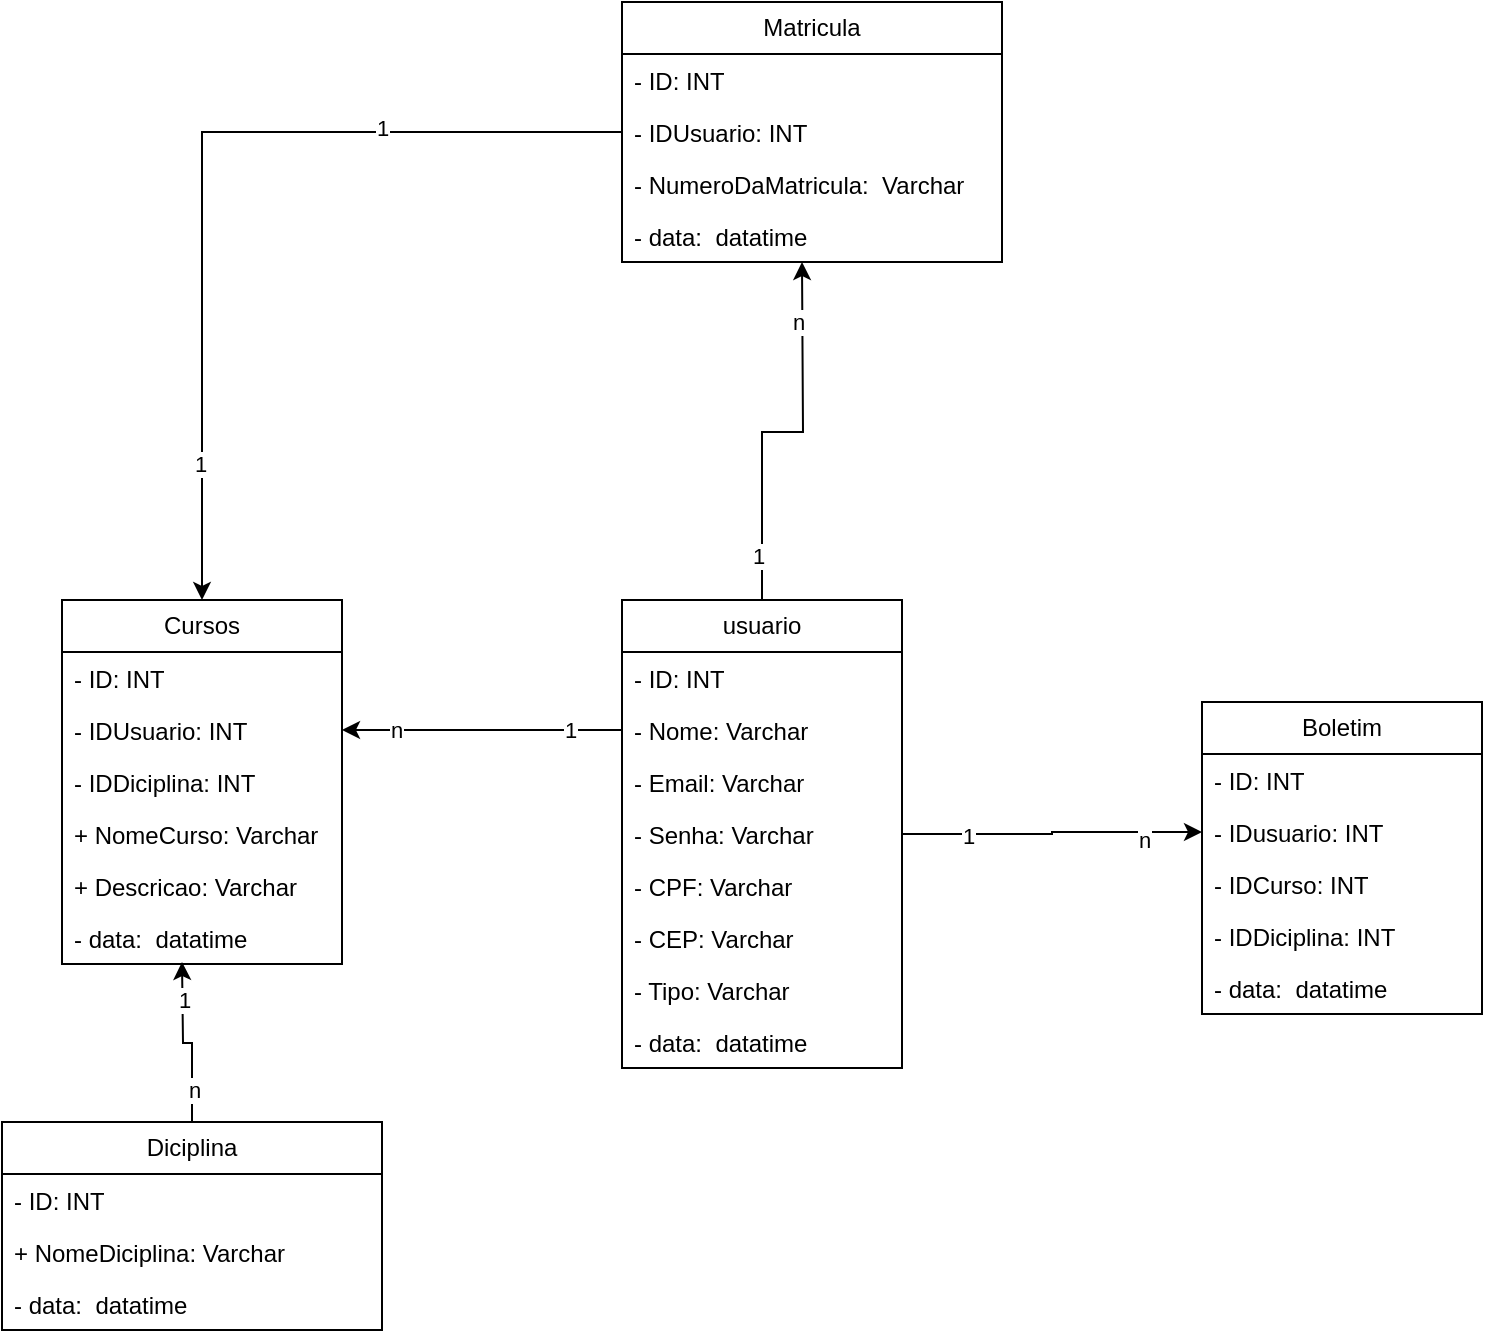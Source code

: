 <mxfile version="24.7.16" pages="2">
  <diagram name="Página-1" id="p08aZDDK8pBDl3USONPD">
    <mxGraphModel dx="1862" dy="-910" grid="1" gridSize="10" guides="1" tooltips="1" connect="1" arrows="1" fold="1" page="0" pageScale="1" pageWidth="827" pageHeight="1169" math="0" shadow="0">
      <root>
        <mxCell id="0" />
        <mxCell id="1" parent="0" />
        <mxCell id="vA2yR6yVcmTBga8YZfnz-93" style="edgeStyle=orthogonalEdgeStyle;rounded=0;orthogonalLoop=1;jettySize=auto;html=1;exitX=0.5;exitY=0;exitDx=0;exitDy=0;" edge="1" parent="1" source="vA2yR6yVcmTBga8YZfnz-56">
          <mxGeometry relative="1" as="geometry">
            <mxPoint x="-700" y="1350" as="targetPoint" />
          </mxGeometry>
        </mxCell>
        <mxCell id="vA2yR6yVcmTBga8YZfnz-105" value="1" style="edgeLabel;html=1;align=center;verticalAlign=middle;resizable=0;points=[];" vertex="1" connectable="0" parent="vA2yR6yVcmTBga8YZfnz-93">
          <mxGeometry x="-0.769" y="2" relative="1" as="geometry">
            <mxPoint as="offset" />
          </mxGeometry>
        </mxCell>
        <mxCell id="vA2yR6yVcmTBga8YZfnz-106" value="n" style="edgeLabel;html=1;align=center;verticalAlign=middle;resizable=0;points=[];" vertex="1" connectable="0" parent="vA2yR6yVcmTBga8YZfnz-93">
          <mxGeometry x="0.684" y="2" relative="1" as="geometry">
            <mxPoint as="offset" />
          </mxGeometry>
        </mxCell>
        <mxCell id="vA2yR6yVcmTBga8YZfnz-56" value="usuario" style="swimlane;fontStyle=0;childLayout=stackLayout;horizontal=1;startSize=26;fillColor=none;horizontalStack=0;resizeParent=1;resizeParentMax=0;resizeLast=0;collapsible=1;marginBottom=0;whiteSpace=wrap;html=1;" vertex="1" parent="1">
          <mxGeometry x="-790" y="1519" width="140" height="234" as="geometry" />
        </mxCell>
        <mxCell id="vA2yR6yVcmTBga8YZfnz-57" value="- ID: INT" style="text;strokeColor=none;fillColor=none;align=left;verticalAlign=top;spacingLeft=4;spacingRight=4;overflow=hidden;rotatable=0;points=[[0,0.5],[1,0.5]];portConstraint=eastwest;whiteSpace=wrap;html=1;" vertex="1" parent="vA2yR6yVcmTBga8YZfnz-56">
          <mxGeometry y="26" width="140" height="26" as="geometry" />
        </mxCell>
        <mxCell id="vA2yR6yVcmTBga8YZfnz-58" value="- Nome: Varchar" style="text;strokeColor=none;fillColor=none;align=left;verticalAlign=top;spacingLeft=4;spacingRight=4;overflow=hidden;rotatable=0;points=[[0,0.5],[1,0.5]];portConstraint=eastwest;whiteSpace=wrap;html=1;" vertex="1" parent="vA2yR6yVcmTBga8YZfnz-56">
          <mxGeometry y="52" width="140" height="26" as="geometry" />
        </mxCell>
        <mxCell id="vA2yR6yVcmTBga8YZfnz-59" value="- Email: Varchar" style="text;strokeColor=none;fillColor=none;align=left;verticalAlign=top;spacingLeft=4;spacingRight=4;overflow=hidden;rotatable=0;points=[[0,0.5],[1,0.5]];portConstraint=eastwest;whiteSpace=wrap;html=1;" vertex="1" parent="vA2yR6yVcmTBga8YZfnz-56">
          <mxGeometry y="78" width="140" height="26" as="geometry" />
        </mxCell>
        <mxCell id="vA2yR6yVcmTBga8YZfnz-82" value="- Senha: Varchar" style="text;strokeColor=none;fillColor=none;align=left;verticalAlign=top;spacingLeft=4;spacingRight=4;overflow=hidden;rotatable=0;points=[[0,0.5],[1,0.5]];portConstraint=eastwest;whiteSpace=wrap;html=1;" vertex="1" parent="vA2yR6yVcmTBga8YZfnz-56">
          <mxGeometry y="104" width="140" height="26" as="geometry" />
        </mxCell>
        <mxCell id="vA2yR6yVcmTBga8YZfnz-81" value="- CPF: Varchar" style="text;strokeColor=none;fillColor=none;align=left;verticalAlign=top;spacingLeft=4;spacingRight=4;overflow=hidden;rotatable=0;points=[[0,0.5],[1,0.5]];portConstraint=eastwest;whiteSpace=wrap;html=1;" vertex="1" parent="vA2yR6yVcmTBga8YZfnz-56">
          <mxGeometry y="130" width="140" height="26" as="geometry" />
        </mxCell>
        <mxCell id="vA2yR6yVcmTBga8YZfnz-83" value="- CEP: Varchar" style="text;strokeColor=none;fillColor=none;align=left;verticalAlign=top;spacingLeft=4;spacingRight=4;overflow=hidden;rotatable=0;points=[[0,0.5],[1,0.5]];portConstraint=eastwest;whiteSpace=wrap;html=1;" vertex="1" parent="vA2yR6yVcmTBga8YZfnz-56">
          <mxGeometry y="156" width="140" height="26" as="geometry" />
        </mxCell>
        <mxCell id="vA2yR6yVcmTBga8YZfnz-85" value="- Tipo: Varchar" style="text;strokeColor=none;fillColor=none;align=left;verticalAlign=top;spacingLeft=4;spacingRight=4;overflow=hidden;rotatable=0;points=[[0,0.5],[1,0.5]];portConstraint=eastwest;whiteSpace=wrap;html=1;" vertex="1" parent="vA2yR6yVcmTBga8YZfnz-56">
          <mxGeometry y="182" width="140" height="26" as="geometry" />
        </mxCell>
        <mxCell id="vA2yR6yVcmTBga8YZfnz-112" value="- data:&amp;nbsp; datatime" style="text;strokeColor=none;fillColor=none;align=left;verticalAlign=top;spacingLeft=4;spacingRight=4;overflow=hidden;rotatable=0;points=[[0,0.5],[1,0.5]];portConstraint=eastwest;whiteSpace=wrap;html=1;" vertex="1" parent="vA2yR6yVcmTBga8YZfnz-56">
          <mxGeometry y="208" width="140" height="26" as="geometry" />
        </mxCell>
        <mxCell id="vA2yR6yVcmTBga8YZfnz-60" value="Cursos" style="swimlane;fontStyle=0;childLayout=stackLayout;horizontal=1;startSize=26;fillColor=none;horizontalStack=0;resizeParent=1;resizeParentMax=0;resizeLast=0;collapsible=1;marginBottom=0;whiteSpace=wrap;html=1;" vertex="1" parent="1">
          <mxGeometry x="-1070" y="1519" width="140" height="182" as="geometry" />
        </mxCell>
        <mxCell id="vA2yR6yVcmTBga8YZfnz-61" value="- ID: INT" style="text;strokeColor=none;fillColor=none;align=left;verticalAlign=top;spacingLeft=4;spacingRight=4;overflow=hidden;rotatable=0;points=[[0,0.5],[1,0.5]];portConstraint=eastwest;whiteSpace=wrap;html=1;" vertex="1" parent="vA2yR6yVcmTBga8YZfnz-60">
          <mxGeometry y="26" width="140" height="26" as="geometry" />
        </mxCell>
        <mxCell id="vA2yR6yVcmTBga8YZfnz-90" value="- IDUsuario: INT" style="text;strokeColor=none;fillColor=none;align=left;verticalAlign=top;spacingLeft=4;spacingRight=4;overflow=hidden;rotatable=0;points=[[0,0.5],[1,0.5]];portConstraint=eastwest;whiteSpace=wrap;html=1;" vertex="1" parent="vA2yR6yVcmTBga8YZfnz-60">
          <mxGeometry y="52" width="140" height="26" as="geometry" />
        </mxCell>
        <mxCell id="vA2yR6yVcmTBga8YZfnz-87" value="- IDDiciplina: INT" style="text;strokeColor=none;fillColor=none;align=left;verticalAlign=top;spacingLeft=4;spacingRight=4;overflow=hidden;rotatable=0;points=[[0,0.5],[1,0.5]];portConstraint=eastwest;whiteSpace=wrap;html=1;" vertex="1" parent="vA2yR6yVcmTBga8YZfnz-60">
          <mxGeometry y="78" width="140" height="26" as="geometry" />
        </mxCell>
        <mxCell id="vA2yR6yVcmTBga8YZfnz-62" value="+ NomeCurso: Varchar" style="text;strokeColor=none;fillColor=none;align=left;verticalAlign=top;spacingLeft=4;spacingRight=4;overflow=hidden;rotatable=0;points=[[0,0.5],[1,0.5]];portConstraint=eastwest;whiteSpace=wrap;html=1;" vertex="1" parent="vA2yR6yVcmTBga8YZfnz-60">
          <mxGeometry y="104" width="140" height="26" as="geometry" />
        </mxCell>
        <mxCell id="vA2yR6yVcmTBga8YZfnz-63" value="+ Descricao: Varchar" style="text;strokeColor=none;fillColor=none;align=left;verticalAlign=top;spacingLeft=4;spacingRight=4;overflow=hidden;rotatable=0;points=[[0,0.5],[1,0.5]];portConstraint=eastwest;whiteSpace=wrap;html=1;" vertex="1" parent="vA2yR6yVcmTBga8YZfnz-60">
          <mxGeometry y="130" width="140" height="26" as="geometry" />
        </mxCell>
        <mxCell id="vA2yR6yVcmTBga8YZfnz-114" value="- data:&amp;nbsp; datatime" style="text;strokeColor=none;fillColor=none;align=left;verticalAlign=top;spacingLeft=4;spacingRight=4;overflow=hidden;rotatable=0;points=[[0,0.5],[1,0.5]];portConstraint=eastwest;whiteSpace=wrap;html=1;" vertex="1" parent="vA2yR6yVcmTBga8YZfnz-60">
          <mxGeometry y="156" width="140" height="26" as="geometry" />
        </mxCell>
        <mxCell id="vA2yR6yVcmTBga8YZfnz-64" value="Matricula" style="swimlane;fontStyle=0;childLayout=stackLayout;horizontal=1;startSize=26;fillColor=none;horizontalStack=0;resizeParent=1;resizeParentMax=0;resizeLast=0;collapsible=1;marginBottom=0;whiteSpace=wrap;html=1;" vertex="1" parent="1">
          <mxGeometry x="-790" y="1220" width="190" height="130" as="geometry" />
        </mxCell>
        <mxCell id="vA2yR6yVcmTBga8YZfnz-65" value="- ID: INT" style="text;strokeColor=none;fillColor=none;align=left;verticalAlign=top;spacingLeft=4;spacingRight=4;overflow=hidden;rotatable=0;points=[[0,0.5],[1,0.5]];portConstraint=eastwest;whiteSpace=wrap;html=1;" vertex="1" parent="vA2yR6yVcmTBga8YZfnz-64">
          <mxGeometry y="26" width="190" height="26" as="geometry" />
        </mxCell>
        <mxCell id="vA2yR6yVcmTBga8YZfnz-67" value="- IDUsuario: INT" style="text;strokeColor=none;fillColor=none;align=left;verticalAlign=top;spacingLeft=4;spacingRight=4;overflow=hidden;rotatable=0;points=[[0,0.5],[1,0.5]];portConstraint=eastwest;whiteSpace=wrap;html=1;" vertex="1" parent="vA2yR6yVcmTBga8YZfnz-64">
          <mxGeometry y="52" width="190" height="26" as="geometry" />
        </mxCell>
        <mxCell id="vA2yR6yVcmTBga8YZfnz-66" value="- NumeroDaMatricula:&amp;nbsp; Varchar" style="text;strokeColor=none;fillColor=none;align=left;verticalAlign=top;spacingLeft=4;spacingRight=4;overflow=hidden;rotatable=0;points=[[0,0.5],[1,0.5]];portConstraint=eastwest;whiteSpace=wrap;html=1;" vertex="1" parent="vA2yR6yVcmTBga8YZfnz-64">
          <mxGeometry y="78" width="190" height="26" as="geometry" />
        </mxCell>
        <mxCell id="vA2yR6yVcmTBga8YZfnz-111" value="- data:&amp;nbsp; datatime" style="text;strokeColor=none;fillColor=none;align=left;verticalAlign=top;spacingLeft=4;spacingRight=4;overflow=hidden;rotatable=0;points=[[0,0.5],[1,0.5]];portConstraint=eastwest;whiteSpace=wrap;html=1;" vertex="1" parent="vA2yR6yVcmTBga8YZfnz-64">
          <mxGeometry y="104" width="190" height="26" as="geometry" />
        </mxCell>
        <mxCell id="vA2yR6yVcmTBga8YZfnz-73" value="Diciplina" style="swimlane;fontStyle=0;childLayout=stackLayout;horizontal=1;startSize=26;fillColor=none;horizontalStack=0;resizeParent=1;resizeParentMax=0;resizeLast=0;collapsible=1;marginBottom=0;whiteSpace=wrap;html=1;" vertex="1" parent="1">
          <mxGeometry x="-1100" y="1780" width="190" height="104" as="geometry" />
        </mxCell>
        <mxCell id="vA2yR6yVcmTBga8YZfnz-74" value="- ID: INT" style="text;strokeColor=none;fillColor=none;align=left;verticalAlign=top;spacingLeft=4;spacingRight=4;overflow=hidden;rotatable=0;points=[[0,0.5],[1,0.5]];portConstraint=eastwest;whiteSpace=wrap;html=1;" vertex="1" parent="vA2yR6yVcmTBga8YZfnz-73">
          <mxGeometry y="26" width="190" height="26" as="geometry" />
        </mxCell>
        <mxCell id="vA2yR6yVcmTBga8YZfnz-75" value="+ NomeDiciplina: Varchar" style="text;strokeColor=none;fillColor=none;align=left;verticalAlign=top;spacingLeft=4;spacingRight=4;overflow=hidden;rotatable=0;points=[[0,0.5],[1,0.5]];portConstraint=eastwest;whiteSpace=wrap;html=1;" vertex="1" parent="vA2yR6yVcmTBga8YZfnz-73">
          <mxGeometry y="52" width="190" height="26" as="geometry" />
        </mxCell>
        <mxCell id="vA2yR6yVcmTBga8YZfnz-113" value="- data:&amp;nbsp; datatime" style="text;strokeColor=none;fillColor=none;align=left;verticalAlign=top;spacingLeft=4;spacingRight=4;overflow=hidden;rotatable=0;points=[[0,0.5],[1,0.5]];portConstraint=eastwest;whiteSpace=wrap;html=1;" vertex="1" parent="vA2yR6yVcmTBga8YZfnz-73">
          <mxGeometry y="78" width="190" height="26" as="geometry" />
        </mxCell>
        <mxCell id="vA2yR6yVcmTBga8YZfnz-77" value="Boletim" style="swimlane;fontStyle=0;childLayout=stackLayout;horizontal=1;startSize=26;fillColor=none;horizontalStack=0;resizeParent=1;resizeParentMax=0;resizeLast=0;collapsible=1;marginBottom=0;whiteSpace=wrap;html=1;" vertex="1" parent="1">
          <mxGeometry x="-500" y="1570" width="140" height="156" as="geometry" />
        </mxCell>
        <mxCell id="vA2yR6yVcmTBga8YZfnz-78" value="- ID: INT" style="text;strokeColor=none;fillColor=none;align=left;verticalAlign=top;spacingLeft=4;spacingRight=4;overflow=hidden;rotatable=0;points=[[0,0.5],[1,0.5]];portConstraint=eastwest;whiteSpace=wrap;html=1;" vertex="1" parent="vA2yR6yVcmTBga8YZfnz-77">
          <mxGeometry y="26" width="140" height="26" as="geometry" />
        </mxCell>
        <mxCell id="vA2yR6yVcmTBga8YZfnz-79" value="- IDusuario: INT" style="text;strokeColor=none;fillColor=none;align=left;verticalAlign=top;spacingLeft=4;spacingRight=4;overflow=hidden;rotatable=0;points=[[0,0.5],[1,0.5]];portConstraint=eastwest;whiteSpace=wrap;html=1;" vertex="1" parent="vA2yR6yVcmTBga8YZfnz-77">
          <mxGeometry y="52" width="140" height="26" as="geometry" />
        </mxCell>
        <mxCell id="vA2yR6yVcmTBga8YZfnz-80" value="- IDCurso: INT" style="text;strokeColor=none;fillColor=none;align=left;verticalAlign=top;spacingLeft=4;spacingRight=4;overflow=hidden;rotatable=0;points=[[0,0.5],[1,0.5]];portConstraint=eastwest;whiteSpace=wrap;html=1;" vertex="1" parent="vA2yR6yVcmTBga8YZfnz-77">
          <mxGeometry y="78" width="140" height="26" as="geometry" />
        </mxCell>
        <mxCell id="vA2yR6yVcmTBga8YZfnz-84" value="- IDDiciplina: INT" style="text;strokeColor=none;fillColor=none;align=left;verticalAlign=top;spacingLeft=4;spacingRight=4;overflow=hidden;rotatable=0;points=[[0,0.5],[1,0.5]];portConstraint=eastwest;whiteSpace=wrap;html=1;" vertex="1" parent="vA2yR6yVcmTBga8YZfnz-77">
          <mxGeometry y="104" width="140" height="26" as="geometry" />
        </mxCell>
        <mxCell id="vA2yR6yVcmTBga8YZfnz-110" value="- data:&amp;nbsp; datatime" style="text;strokeColor=none;fillColor=none;align=left;verticalAlign=top;spacingLeft=4;spacingRight=4;overflow=hidden;rotatable=0;points=[[0,0.5],[1,0.5]];portConstraint=eastwest;whiteSpace=wrap;html=1;" vertex="1" parent="vA2yR6yVcmTBga8YZfnz-77">
          <mxGeometry y="130" width="140" height="26" as="geometry" />
        </mxCell>
        <mxCell id="vA2yR6yVcmTBga8YZfnz-88" style="edgeStyle=orthogonalEdgeStyle;rounded=0;orthogonalLoop=1;jettySize=auto;html=1;exitX=0.5;exitY=0;exitDx=0;exitDy=0;" edge="1" parent="1" source="vA2yR6yVcmTBga8YZfnz-73">
          <mxGeometry relative="1" as="geometry">
            <mxPoint x="-1010" y="1700" as="targetPoint" />
          </mxGeometry>
        </mxCell>
        <mxCell id="vA2yR6yVcmTBga8YZfnz-101" value="1" style="edgeLabel;html=1;align=center;verticalAlign=middle;resizable=0;points=[];" vertex="1" connectable="0" parent="vA2yR6yVcmTBga8YZfnz-88">
          <mxGeometry x="0.553" y="-1" relative="1" as="geometry">
            <mxPoint as="offset" />
          </mxGeometry>
        </mxCell>
        <mxCell id="vA2yR6yVcmTBga8YZfnz-102" value="n" style="edgeLabel;html=1;align=center;verticalAlign=middle;resizable=0;points=[];" vertex="1" connectable="0" parent="vA2yR6yVcmTBga8YZfnz-88">
          <mxGeometry x="-0.62" y="-1" relative="1" as="geometry">
            <mxPoint as="offset" />
          </mxGeometry>
        </mxCell>
        <mxCell id="vA2yR6yVcmTBga8YZfnz-91" style="edgeStyle=orthogonalEdgeStyle;rounded=0;orthogonalLoop=1;jettySize=auto;html=1;exitX=0;exitY=0.5;exitDx=0;exitDy=0;entryX=1;entryY=0.5;entryDx=0;entryDy=0;" edge="1" parent="1" source="vA2yR6yVcmTBga8YZfnz-58" target="vA2yR6yVcmTBga8YZfnz-90">
          <mxGeometry relative="1" as="geometry" />
        </mxCell>
        <mxCell id="vA2yR6yVcmTBga8YZfnz-99" value="n" style="edgeLabel;html=1;align=center;verticalAlign=middle;resizable=0;points=[];" vertex="1" connectable="0" parent="vA2yR6yVcmTBga8YZfnz-91">
          <mxGeometry x="0.602" relative="1" as="geometry">
            <mxPoint x="-1" as="offset" />
          </mxGeometry>
        </mxCell>
        <mxCell id="vA2yR6yVcmTBga8YZfnz-100" value="1" style="edgeLabel;html=1;align=center;verticalAlign=middle;resizable=0;points=[];" vertex="1" connectable="0" parent="vA2yR6yVcmTBga8YZfnz-91">
          <mxGeometry x="-0.643" relative="1" as="geometry">
            <mxPoint x="-1" as="offset" />
          </mxGeometry>
        </mxCell>
        <mxCell id="vA2yR6yVcmTBga8YZfnz-94" style="edgeStyle=orthogonalEdgeStyle;rounded=0;orthogonalLoop=1;jettySize=auto;html=1;exitX=0;exitY=0.5;exitDx=0;exitDy=0;entryX=0.5;entryY=0;entryDx=0;entryDy=0;" edge="1" parent="1" source="vA2yR6yVcmTBga8YZfnz-67" target="vA2yR6yVcmTBga8YZfnz-60">
          <mxGeometry relative="1" as="geometry" />
        </mxCell>
        <mxCell id="vA2yR6yVcmTBga8YZfnz-108" value="1" style="edgeLabel;html=1;align=center;verticalAlign=middle;resizable=0;points=[];" vertex="1" connectable="0" parent="vA2yR6yVcmTBga8YZfnz-94">
          <mxGeometry x="-0.464" y="-2" relative="1" as="geometry">
            <mxPoint x="-1" as="offset" />
          </mxGeometry>
        </mxCell>
        <mxCell id="vA2yR6yVcmTBga8YZfnz-109" value="1" style="edgeLabel;html=1;align=center;verticalAlign=middle;resizable=0;points=[];" vertex="1" connectable="0" parent="vA2yR6yVcmTBga8YZfnz-94">
          <mxGeometry x="0.688" y="-1" relative="1" as="geometry">
            <mxPoint y="1" as="offset" />
          </mxGeometry>
        </mxCell>
        <mxCell id="vA2yR6yVcmTBga8YZfnz-97" style="edgeStyle=orthogonalEdgeStyle;rounded=0;orthogonalLoop=1;jettySize=auto;html=1;exitX=1;exitY=0.5;exitDx=0;exitDy=0;entryX=0;entryY=0.5;entryDx=0;entryDy=0;" edge="1" parent="1" source="vA2yR6yVcmTBga8YZfnz-82" target="vA2yR6yVcmTBga8YZfnz-79">
          <mxGeometry relative="1" as="geometry" />
        </mxCell>
        <mxCell id="vA2yR6yVcmTBga8YZfnz-103" value="1" style="edgeLabel;html=1;align=center;verticalAlign=middle;resizable=0;points=[];" vertex="1" connectable="0" parent="vA2yR6yVcmTBga8YZfnz-97">
          <mxGeometry x="-0.574" y="-1" relative="1" as="geometry">
            <mxPoint x="1" as="offset" />
          </mxGeometry>
        </mxCell>
        <mxCell id="vA2yR6yVcmTBga8YZfnz-104" value="n" style="edgeLabel;html=1;align=center;verticalAlign=middle;resizable=0;points=[];" vertex="1" connectable="0" parent="vA2yR6yVcmTBga8YZfnz-97">
          <mxGeometry x="0.612" y="-4" relative="1" as="geometry">
            <mxPoint as="offset" />
          </mxGeometry>
        </mxCell>
      </root>
    </mxGraphModel>
  </diagram>
  <diagram id="DIkESaJ0Ypv4P9WUFkY_" name="Página-2">
    <mxGraphModel grid="1" page="1" gridSize="10" guides="1" tooltips="1" connect="1" arrows="1" fold="1" pageScale="1" pageWidth="827" pageHeight="1169" math="0" shadow="0">
      <root>
        <mxCell id="0" />
        <mxCell id="1" parent="0" />
      </root>
    </mxGraphModel>
  </diagram>
</mxfile>
